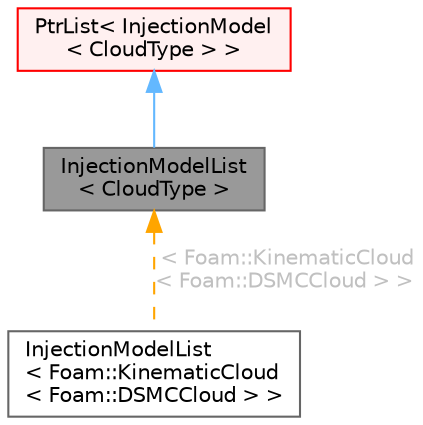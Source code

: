 digraph "InjectionModelList&lt; CloudType &gt;"
{
 // LATEX_PDF_SIZE
  bgcolor="transparent";
  edge [fontname=Helvetica,fontsize=10,labelfontname=Helvetica,labelfontsize=10];
  node [fontname=Helvetica,fontsize=10,shape=box,height=0.2,width=0.4];
  Node1 [id="Node000001",label="InjectionModelList\l\< CloudType \>",height=0.2,width=0.4,color="gray40", fillcolor="grey60", style="filled", fontcolor="black",tooltip="List of injection models."];
  Node2 -> Node1 [id="edge1_Node000001_Node000002",dir="back",color="steelblue1",style="solid",tooltip=" "];
  Node2 [id="Node000002",label="PtrList\< InjectionModel\l\< CloudType \> \>",height=0.2,width=0.4,color="red", fillcolor="#FFF0F0", style="filled",URL="$classFoam_1_1PtrList.html",tooltip=" "];
  Node1 -> Node6 [id="edge2_Node000001_Node000006",dir="back",color="orange",style="dashed",tooltip=" ",label=" \< Foam::KinematicCloud\l\< Foam::DSMCCloud \> \>",fontcolor="grey" ];
  Node6 [id="Node000006",label="InjectionModelList\l\< Foam::KinematicCloud\l\< Foam::DSMCCloud \> \>",height=0.2,width=0.4,color="gray40", fillcolor="white", style="filled",URL="$classFoam_1_1InjectionModelList.html",tooltip=" "];
}
